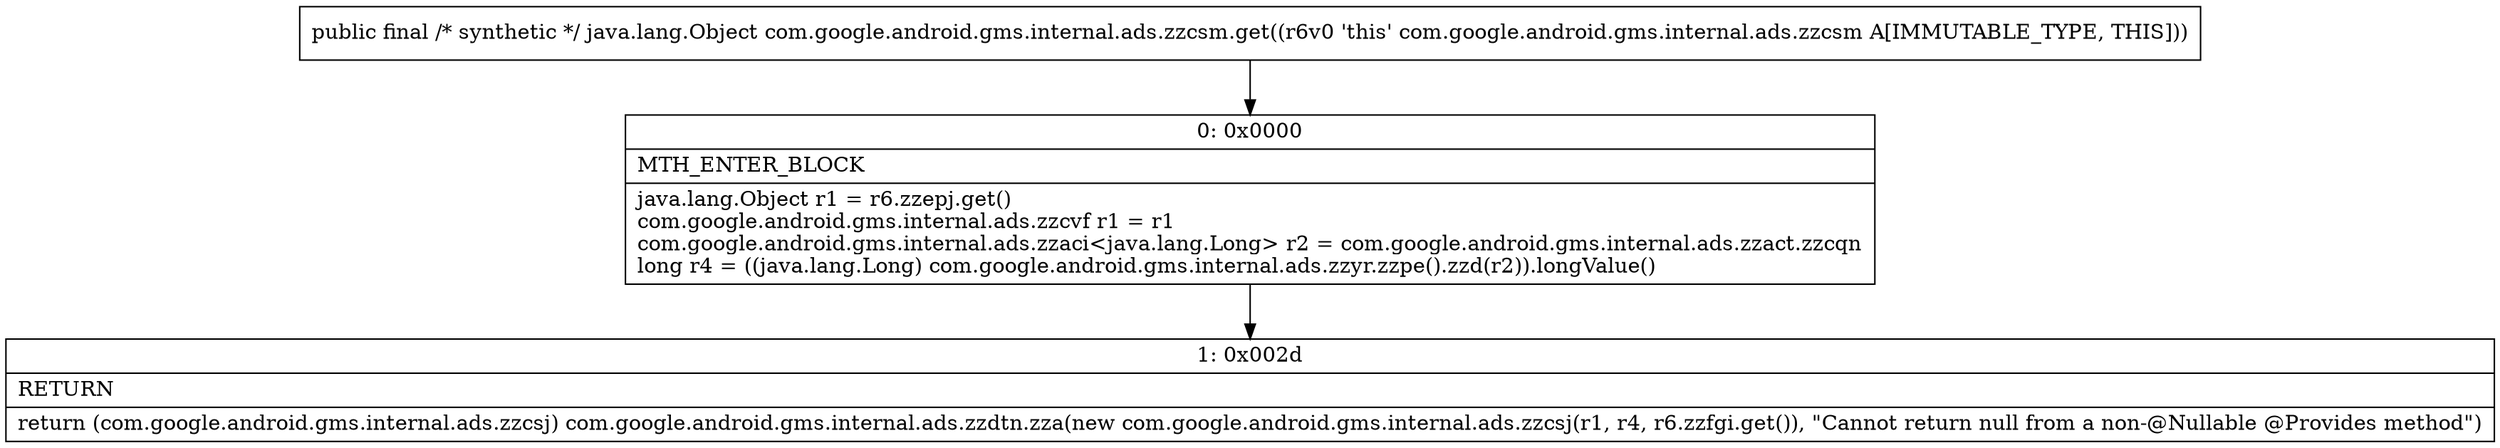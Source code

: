 digraph "CFG forcom.google.android.gms.internal.ads.zzcsm.get()Ljava\/lang\/Object;" {
Node_0 [shape=record,label="{0\:\ 0x0000|MTH_ENTER_BLOCK\l|java.lang.Object r1 = r6.zzepj.get()\lcom.google.android.gms.internal.ads.zzcvf r1 = r1\lcom.google.android.gms.internal.ads.zzaci\<java.lang.Long\> r2 = com.google.android.gms.internal.ads.zzact.zzcqn\llong r4 = ((java.lang.Long) com.google.android.gms.internal.ads.zzyr.zzpe().zzd(r2)).longValue()\l}"];
Node_1 [shape=record,label="{1\:\ 0x002d|RETURN\l|return (com.google.android.gms.internal.ads.zzcsj) com.google.android.gms.internal.ads.zzdtn.zza(new com.google.android.gms.internal.ads.zzcsj(r1, r4, r6.zzfgi.get()), \"Cannot return null from a non\-@Nullable @Provides method\")\l}"];
MethodNode[shape=record,label="{public final \/* synthetic *\/ java.lang.Object com.google.android.gms.internal.ads.zzcsm.get((r6v0 'this' com.google.android.gms.internal.ads.zzcsm A[IMMUTABLE_TYPE, THIS])) }"];
MethodNode -> Node_0;
Node_0 -> Node_1;
}

